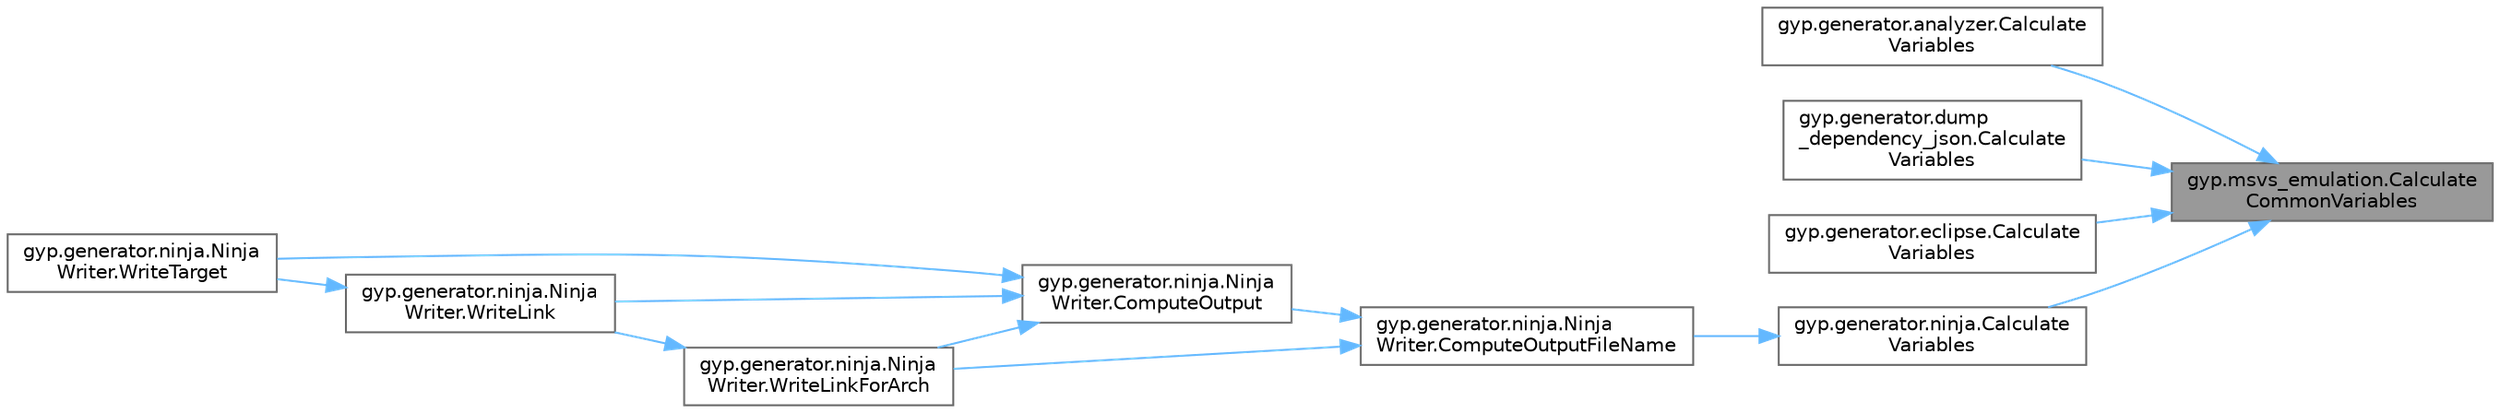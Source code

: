 digraph "gyp.msvs_emulation.CalculateCommonVariables"
{
 // LATEX_PDF_SIZE
  bgcolor="transparent";
  edge [fontname=Helvetica,fontsize=10,labelfontname=Helvetica,labelfontsize=10];
  node [fontname=Helvetica,fontsize=10,shape=box,height=0.2,width=0.4];
  rankdir="RL";
  Node1 [id="Node000001",label="gyp.msvs_emulation.Calculate\lCommonVariables",height=0.2,width=0.4,color="gray40", fillcolor="grey60", style="filled", fontcolor="black",tooltip=" "];
  Node1 -> Node2 [id="edge25_Node000001_Node000002",dir="back",color="steelblue1",style="solid",tooltip=" "];
  Node2 [id="Node000002",label="gyp.generator.analyzer.Calculate\lVariables",height=0.2,width=0.4,color="grey40", fillcolor="white", style="filled",URL="$namespacegyp_1_1generator_1_1analyzer.html#a074754ac25afdce0d8cf92e48dd53c45",tooltip=" "];
  Node1 -> Node3 [id="edge26_Node000001_Node000003",dir="back",color="steelblue1",style="solid",tooltip=" "];
  Node3 [id="Node000003",label="gyp.generator.dump\l_dependency_json.Calculate\lVariables",height=0.2,width=0.4,color="grey40", fillcolor="white", style="filled",URL="$namespacegyp_1_1generator_1_1dump__dependency__json.html#a323d3e9ea00b787b8701436839259036",tooltip=" "];
  Node1 -> Node4 [id="edge27_Node000001_Node000004",dir="back",color="steelblue1",style="solid",tooltip=" "];
  Node4 [id="Node000004",label="gyp.generator.eclipse.Calculate\lVariables",height=0.2,width=0.4,color="grey40", fillcolor="white", style="filled",URL="$namespacegyp_1_1generator_1_1eclipse.html#a9186e0af7ce53e5311a1490712f638c8",tooltip=" "];
  Node1 -> Node5 [id="edge28_Node000001_Node000005",dir="back",color="steelblue1",style="solid",tooltip=" "];
  Node5 [id="Node000005",label="gyp.generator.ninja.Calculate\lVariables",height=0.2,width=0.4,color="grey40", fillcolor="white", style="filled",URL="$namespacegyp_1_1generator_1_1ninja.html#aab39b9a58a8eaac20b277114c061df1f",tooltip=" "];
  Node5 -> Node6 [id="edge29_Node000005_Node000006",dir="back",color="steelblue1",style="solid",tooltip=" "];
  Node6 [id="Node000006",label="gyp.generator.ninja.Ninja\lWriter.ComputeOutputFileName",height=0.2,width=0.4,color="grey40", fillcolor="white", style="filled",URL="$classgyp_1_1generator_1_1ninja_1_1_ninja_writer.html#a9b774181be237d9ced6c6bcd2e20cab5",tooltip=" "];
  Node6 -> Node7 [id="edge30_Node000006_Node000007",dir="back",color="steelblue1",style="solid",tooltip=" "];
  Node7 [id="Node000007",label="gyp.generator.ninja.Ninja\lWriter.ComputeOutput",height=0.2,width=0.4,color="grey40", fillcolor="white", style="filled",URL="$classgyp_1_1generator_1_1ninja_1_1_ninja_writer.html#a4e891252d51c6157865f8a6fd2666a23",tooltip=" "];
  Node7 -> Node8 [id="edge31_Node000007_Node000008",dir="back",color="steelblue1",style="solid",tooltip=" "];
  Node8 [id="Node000008",label="gyp.generator.ninja.Ninja\lWriter.WriteLink",height=0.2,width=0.4,color="grey40", fillcolor="white", style="filled",URL="$classgyp_1_1generator_1_1ninja_1_1_ninja_writer.html#a8cc3761a4301bfe622e401db757937c0",tooltip=" "];
  Node8 -> Node9 [id="edge32_Node000008_Node000009",dir="back",color="steelblue1",style="solid",tooltip=" "];
  Node9 [id="Node000009",label="gyp.generator.ninja.Ninja\lWriter.WriteTarget",height=0.2,width=0.4,color="grey40", fillcolor="white", style="filled",URL="$classgyp_1_1generator_1_1ninja_1_1_ninja_writer.html#acdac1bc5e8a5c376979376aedeb1331b",tooltip=" "];
  Node7 -> Node10 [id="edge33_Node000007_Node000010",dir="back",color="steelblue1",style="solid",tooltip=" "];
  Node10 [id="Node000010",label="gyp.generator.ninja.Ninja\lWriter.WriteLinkForArch",height=0.2,width=0.4,color="grey40", fillcolor="white", style="filled",URL="$classgyp_1_1generator_1_1ninja_1_1_ninja_writer.html#af3d9d233371727340c75d2767f79799c",tooltip=" "];
  Node10 -> Node8 [id="edge34_Node000010_Node000008",dir="back",color="steelblue1",style="solid",tooltip=" "];
  Node7 -> Node9 [id="edge35_Node000007_Node000009",dir="back",color="steelblue1",style="solid",tooltip=" "];
  Node6 -> Node10 [id="edge36_Node000006_Node000010",dir="back",color="steelblue1",style="solid",tooltip=" "];
}
